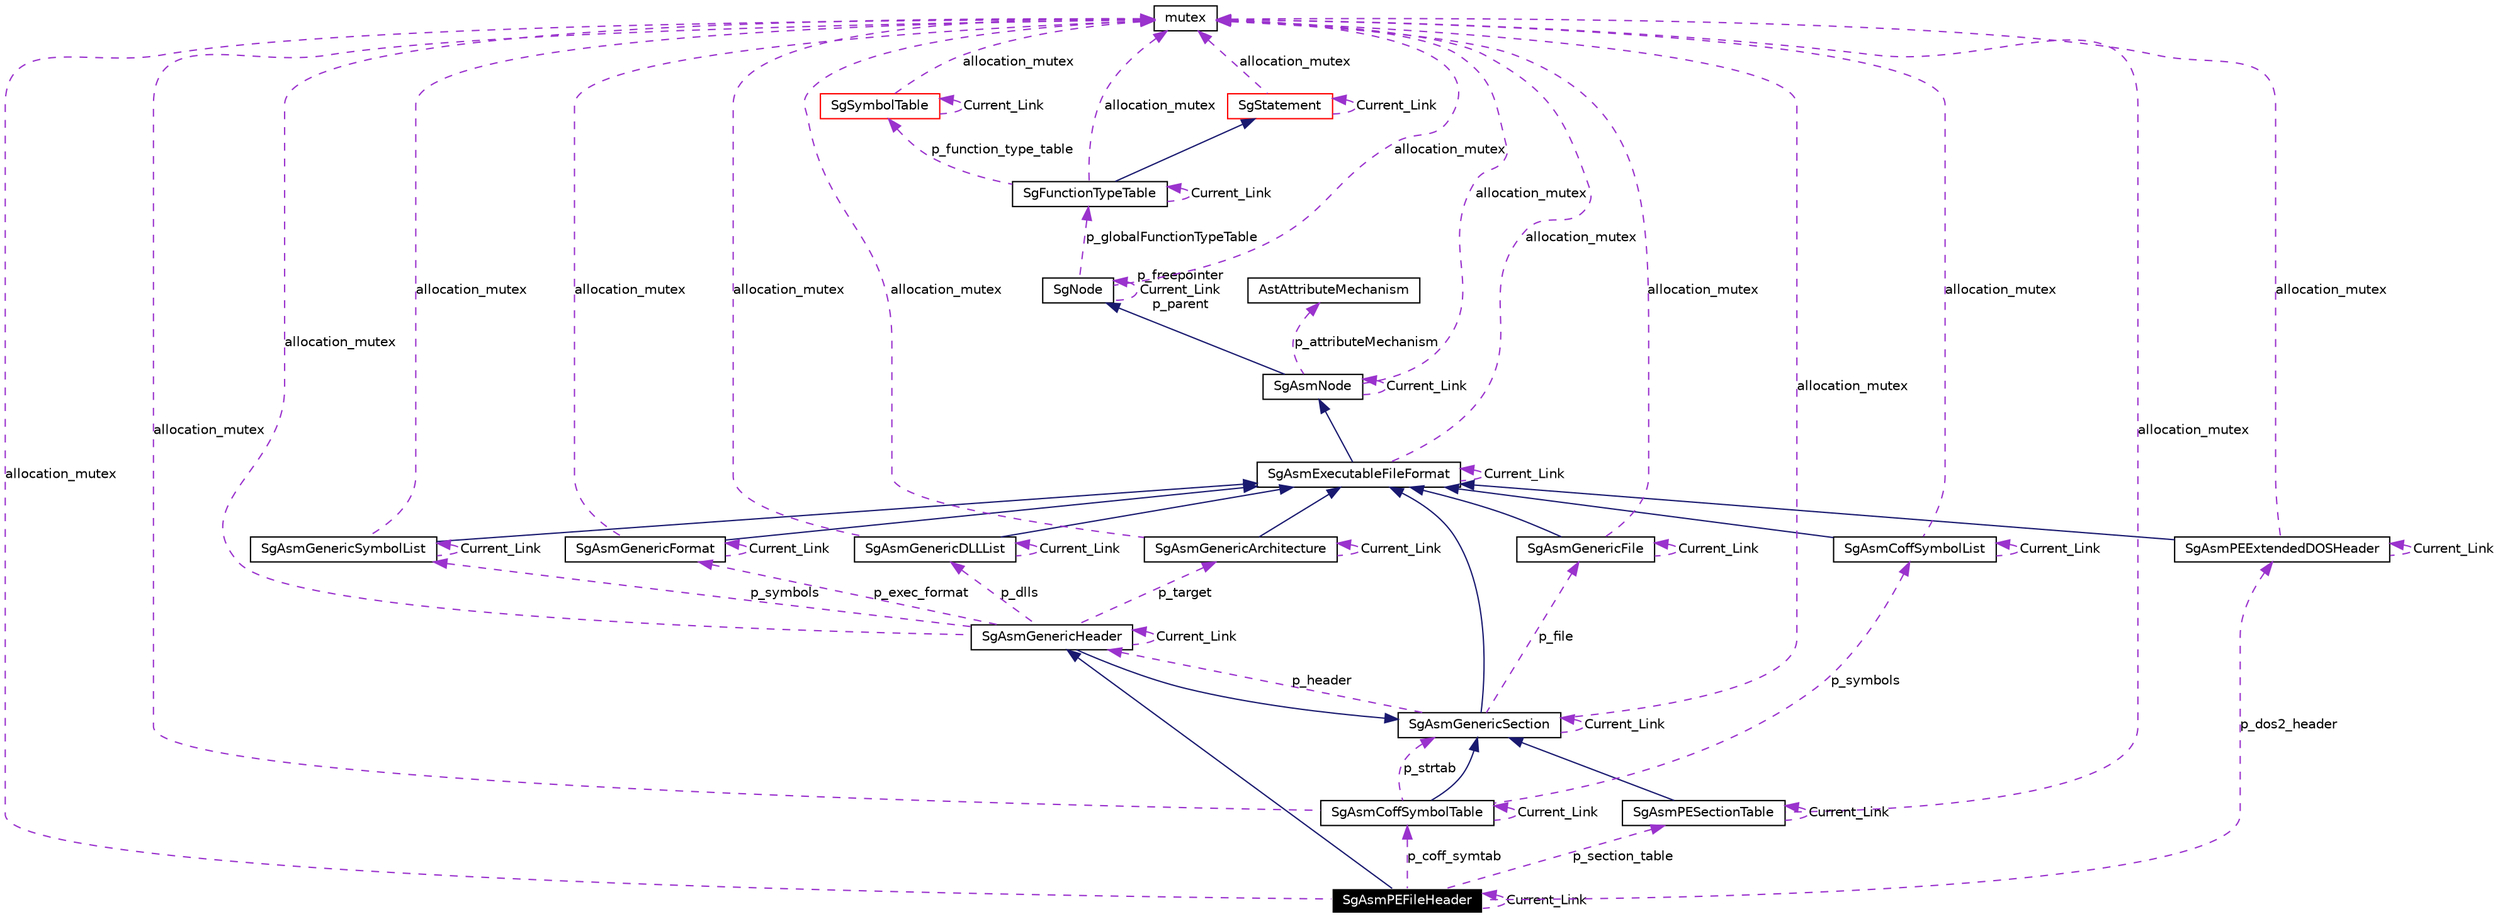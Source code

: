 digraph G
{
  edge [fontname="Helvetica",fontsize=10,labelfontname="Helvetica",labelfontsize=10];
  node [fontname="Helvetica",fontsize=10,shape=record];
  Node1 [label="SgAsmPEFileHeader",height=0.2,width=0.4,color="white", fillcolor="black", style="filled" fontcolor="white"];
  Node2 -> Node1 [dir=back,color="midnightblue",fontsize=10,style="solid",fontname="Helvetica"];
  Node2 [label="SgAsmGenericHeader",height=0.2,width=0.4,color="black",URL="$classSgAsmGenericHeader.html"];
  Node3 -> Node2 [dir=back,color="midnightblue",fontsize=10,style="solid",fontname="Helvetica"];
  Node3 [label="SgAsmGenericSection",height=0.2,width=0.4,color="black",URL="$classSgAsmGenericSection.html"];
  Node4 -> Node3 [dir=back,color="midnightblue",fontsize=10,style="solid",fontname="Helvetica"];
  Node4 [label="SgAsmExecutableFileFormat",height=0.2,width=0.4,color="black",URL="$classSgAsmExecutableFileFormat.html"];
  Node5 -> Node4 [dir=back,color="midnightblue",fontsize=10,style="solid",fontname="Helvetica"];
  Node5 [label="SgAsmNode",height=0.2,width=0.4,color="black",URL="$classSgAsmNode.html"];
  Node6 -> Node5 [dir=back,color="midnightblue",fontsize=10,style="solid",fontname="Helvetica"];
  Node6 [label="SgNode",height=0.2,width=0.4,color="black",URL="$classSgNode.html"];
  Node7 -> Node6 [dir=back,color="darkorchid3",fontsize=10,style="dashed",label="p_globalFunctionTypeTable",fontname="Helvetica"];
  Node7 [label="SgFunctionTypeTable",height=0.2,width=0.4,color="black",URL="$classSgFunctionTypeTable.html"];
  Node8 -> Node7 [dir=back,color="midnightblue",fontsize=10,style="solid",fontname="Helvetica"];
  Node8 [label="SgStatement",height=0.2,width=0.4,color="red",URL="$classSgStatement.html"];
  Node8 -> Node8 [dir=back,color="darkorchid3",fontsize=10,style="dashed",label="Current_Link",fontname="Helvetica"];
  Node9 -> Node8 [dir=back,color="darkorchid3",fontsize=10,style="dashed",label="allocation_mutex",fontname="Helvetica"];
  Node9 [label="mutex",height=0.2,width=0.4,color="black",URL="$classmutex.html"];
  Node7 -> Node7 [dir=back,color="darkorchid3",fontsize=10,style="dashed",label="Current_Link",fontname="Helvetica"];
  Node9 -> Node7 [dir=back,color="darkorchid3",fontsize=10,style="dashed",label="allocation_mutex",fontname="Helvetica"];
  Node10 -> Node7 [dir=back,color="darkorchid3",fontsize=10,style="dashed",label="p_function_type_table",fontname="Helvetica"];
  Node10 [label="SgSymbolTable",height=0.2,width=0.4,color="red",URL="$classSgSymbolTable.html"];
  Node9 -> Node10 [dir=back,color="darkorchid3",fontsize=10,style="dashed",label="allocation_mutex",fontname="Helvetica"];
  Node10 -> Node10 [dir=back,color="darkorchid3",fontsize=10,style="dashed",label="Current_Link",fontname="Helvetica"];
  Node6 -> Node6 [dir=back,color="darkorchid3",fontsize=10,style="dashed",label="p_freepointer\nCurrent_Link\np_parent",fontname="Helvetica"];
  Node9 -> Node6 [dir=back,color="darkorchid3",fontsize=10,style="dashed",label="allocation_mutex",fontname="Helvetica"];
  Node9 -> Node5 [dir=back,color="darkorchid3",fontsize=10,style="dashed",label="allocation_mutex",fontname="Helvetica"];
  Node11 -> Node5 [dir=back,color="darkorchid3",fontsize=10,style="dashed",label="p_attributeMechanism",fontname="Helvetica"];
  Node11 [label="AstAttributeMechanism",height=0.2,width=0.4,color="black",URL="$classAstAttributeMechanism.html"];
  Node5 -> Node5 [dir=back,color="darkorchid3",fontsize=10,style="dashed",label="Current_Link",fontname="Helvetica"];
  Node9 -> Node4 [dir=back,color="darkorchid3",fontsize=10,style="dashed",label="allocation_mutex",fontname="Helvetica"];
  Node4 -> Node4 [dir=back,color="darkorchid3",fontsize=10,style="dashed",label="Current_Link",fontname="Helvetica"];
  Node12 -> Node3 [dir=back,color="darkorchid3",fontsize=10,style="dashed",label="p_file",fontname="Helvetica"];
  Node12 [label="SgAsmGenericFile",height=0.2,width=0.4,color="black",URL="$classSgAsmGenericFile.html"];
  Node4 -> Node12 [dir=back,color="midnightblue",fontsize=10,style="solid",fontname="Helvetica"];
  Node12 -> Node12 [dir=back,color="darkorchid3",fontsize=10,style="dashed",label="Current_Link",fontname="Helvetica"];
  Node9 -> Node12 [dir=back,color="darkorchid3",fontsize=10,style="dashed",label="allocation_mutex",fontname="Helvetica"];
  Node3 -> Node3 [dir=back,color="darkorchid3",fontsize=10,style="dashed",label="Current_Link",fontname="Helvetica"];
  Node9 -> Node3 [dir=back,color="darkorchid3",fontsize=10,style="dashed",label="allocation_mutex",fontname="Helvetica"];
  Node2 -> Node3 [dir=back,color="darkorchid3",fontsize=10,style="dashed",label="p_header",fontname="Helvetica"];
  Node9 -> Node2 [dir=back,color="darkorchid3",fontsize=10,style="dashed",label="allocation_mutex",fontname="Helvetica"];
  Node13 -> Node2 [dir=back,color="darkorchid3",fontsize=10,style="dashed",label="p_exec_format",fontname="Helvetica"];
  Node13 [label="SgAsmGenericFormat",height=0.2,width=0.4,color="black",URL="$classSgAsmGenericFormat.html"];
  Node4 -> Node13 [dir=back,color="midnightblue",fontsize=10,style="solid",fontname="Helvetica"];
  Node9 -> Node13 [dir=back,color="darkorchid3",fontsize=10,style="dashed",label="allocation_mutex",fontname="Helvetica"];
  Node13 -> Node13 [dir=back,color="darkorchid3",fontsize=10,style="dashed",label="Current_Link",fontname="Helvetica"];
  Node2 -> Node2 [dir=back,color="darkorchid3",fontsize=10,style="dashed",label="Current_Link",fontname="Helvetica"];
  Node14 -> Node2 [dir=back,color="darkorchid3",fontsize=10,style="dashed",label="p_target",fontname="Helvetica"];
  Node14 [label="SgAsmGenericArchitecture",height=0.2,width=0.4,color="black",URL="$classSgAsmGenericArchitecture.html"];
  Node4 -> Node14 [dir=back,color="midnightblue",fontsize=10,style="solid",fontname="Helvetica"];
  Node9 -> Node14 [dir=back,color="darkorchid3",fontsize=10,style="dashed",label="allocation_mutex",fontname="Helvetica"];
  Node14 -> Node14 [dir=back,color="darkorchid3",fontsize=10,style="dashed",label="Current_Link",fontname="Helvetica"];
  Node15 -> Node2 [dir=back,color="darkorchid3",fontsize=10,style="dashed",label="p_dlls",fontname="Helvetica"];
  Node15 [label="SgAsmGenericDLLList",height=0.2,width=0.4,color="black",URL="$classSgAsmGenericDLLList.html"];
  Node4 -> Node15 [dir=back,color="midnightblue",fontsize=10,style="solid",fontname="Helvetica"];
  Node9 -> Node15 [dir=back,color="darkorchid3",fontsize=10,style="dashed",label="allocation_mutex",fontname="Helvetica"];
  Node15 -> Node15 [dir=back,color="darkorchid3",fontsize=10,style="dashed",label="Current_Link",fontname="Helvetica"];
  Node16 -> Node2 [dir=back,color="darkorchid3",fontsize=10,style="dashed",label="p_symbols",fontname="Helvetica"];
  Node16 [label="SgAsmGenericSymbolList",height=0.2,width=0.4,color="black",URL="$classSgAsmGenericSymbolList.html"];
  Node4 -> Node16 [dir=back,color="midnightblue",fontsize=10,style="solid",fontname="Helvetica"];
  Node9 -> Node16 [dir=back,color="darkorchid3",fontsize=10,style="dashed",label="allocation_mutex",fontname="Helvetica"];
  Node16 -> Node16 [dir=back,color="darkorchid3",fontsize=10,style="dashed",label="Current_Link",fontname="Helvetica"];
  Node17 -> Node1 [dir=back,color="darkorchid3",fontsize=10,style="dashed",label="p_dos2_header",fontname="Helvetica"];
  Node17 [label="SgAsmPEExtendedDOSHeader",height=0.2,width=0.4,color="black",URL="$classSgAsmPEExtendedDOSHeader.html"];
  Node4 -> Node17 [dir=back,color="midnightblue",fontsize=10,style="solid",fontname="Helvetica"];
  Node17 -> Node17 [dir=back,color="darkorchid3",fontsize=10,style="dashed",label="Current_Link",fontname="Helvetica"];
  Node9 -> Node17 [dir=back,color="darkorchid3",fontsize=10,style="dashed",label="allocation_mutex",fontname="Helvetica"];
  Node18 -> Node1 [dir=back,color="darkorchid3",fontsize=10,style="dashed",label="p_section_table",fontname="Helvetica"];
  Node18 [label="SgAsmPESectionTable",height=0.2,width=0.4,color="black",URL="$classSgAsmPESectionTable.html"];
  Node3 -> Node18 [dir=back,color="midnightblue",fontsize=10,style="solid",fontname="Helvetica"];
  Node18 -> Node18 [dir=back,color="darkorchid3",fontsize=10,style="dashed",label="Current_Link",fontname="Helvetica"];
  Node9 -> Node18 [dir=back,color="darkorchid3",fontsize=10,style="dashed",label="allocation_mutex",fontname="Helvetica"];
  Node1 -> Node1 [dir=back,color="darkorchid3",fontsize=10,style="dashed",label="Current_Link",fontname="Helvetica"];
  Node19 -> Node1 [dir=back,color="darkorchid3",fontsize=10,style="dashed",label="p_coff_symtab",fontname="Helvetica"];
  Node19 [label="SgAsmCoffSymbolTable",height=0.2,width=0.4,color="black",URL="$classSgAsmCoffSymbolTable.html"];
  Node3 -> Node19 [dir=back,color="midnightblue",fontsize=10,style="solid",fontname="Helvetica"];
  Node20 -> Node19 [dir=back,color="darkorchid3",fontsize=10,style="dashed",label="p_symbols",fontname="Helvetica"];
  Node20 [label="SgAsmCoffSymbolList",height=0.2,width=0.4,color="black",URL="$classSgAsmCoffSymbolList.html"];
  Node4 -> Node20 [dir=back,color="midnightblue",fontsize=10,style="solid",fontname="Helvetica"];
  Node20 -> Node20 [dir=back,color="darkorchid3",fontsize=10,style="dashed",label="Current_Link",fontname="Helvetica"];
  Node9 -> Node20 [dir=back,color="darkorchid3",fontsize=10,style="dashed",label="allocation_mutex",fontname="Helvetica"];
  Node3 -> Node19 [dir=back,color="darkorchid3",fontsize=10,style="dashed",label="p_strtab",fontname="Helvetica"];
  Node9 -> Node19 [dir=back,color="darkorchid3",fontsize=10,style="dashed",label="allocation_mutex",fontname="Helvetica"];
  Node19 -> Node19 [dir=back,color="darkorchid3",fontsize=10,style="dashed",label="Current_Link",fontname="Helvetica"];
  Node9 -> Node1 [dir=back,color="darkorchid3",fontsize=10,style="dashed",label="allocation_mutex",fontname="Helvetica"];
}
